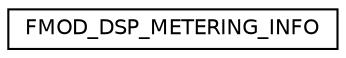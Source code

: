 digraph "Graphical Class Hierarchy"
{
  edge [fontname="Helvetica",fontsize="10",labelfontname="Helvetica",labelfontsize="10"];
  node [fontname="Helvetica",fontsize="10",shape=record];
  rankdir="LR";
  Node1 [label="FMOD_DSP_METERING_INFO",height=0.2,width=0.4,color="black", fillcolor="white", style="filled",URL="$struct_f_m_o_d___d_s_p___m_e_t_e_r_i_n_g___i_n_f_o.html"];
}
